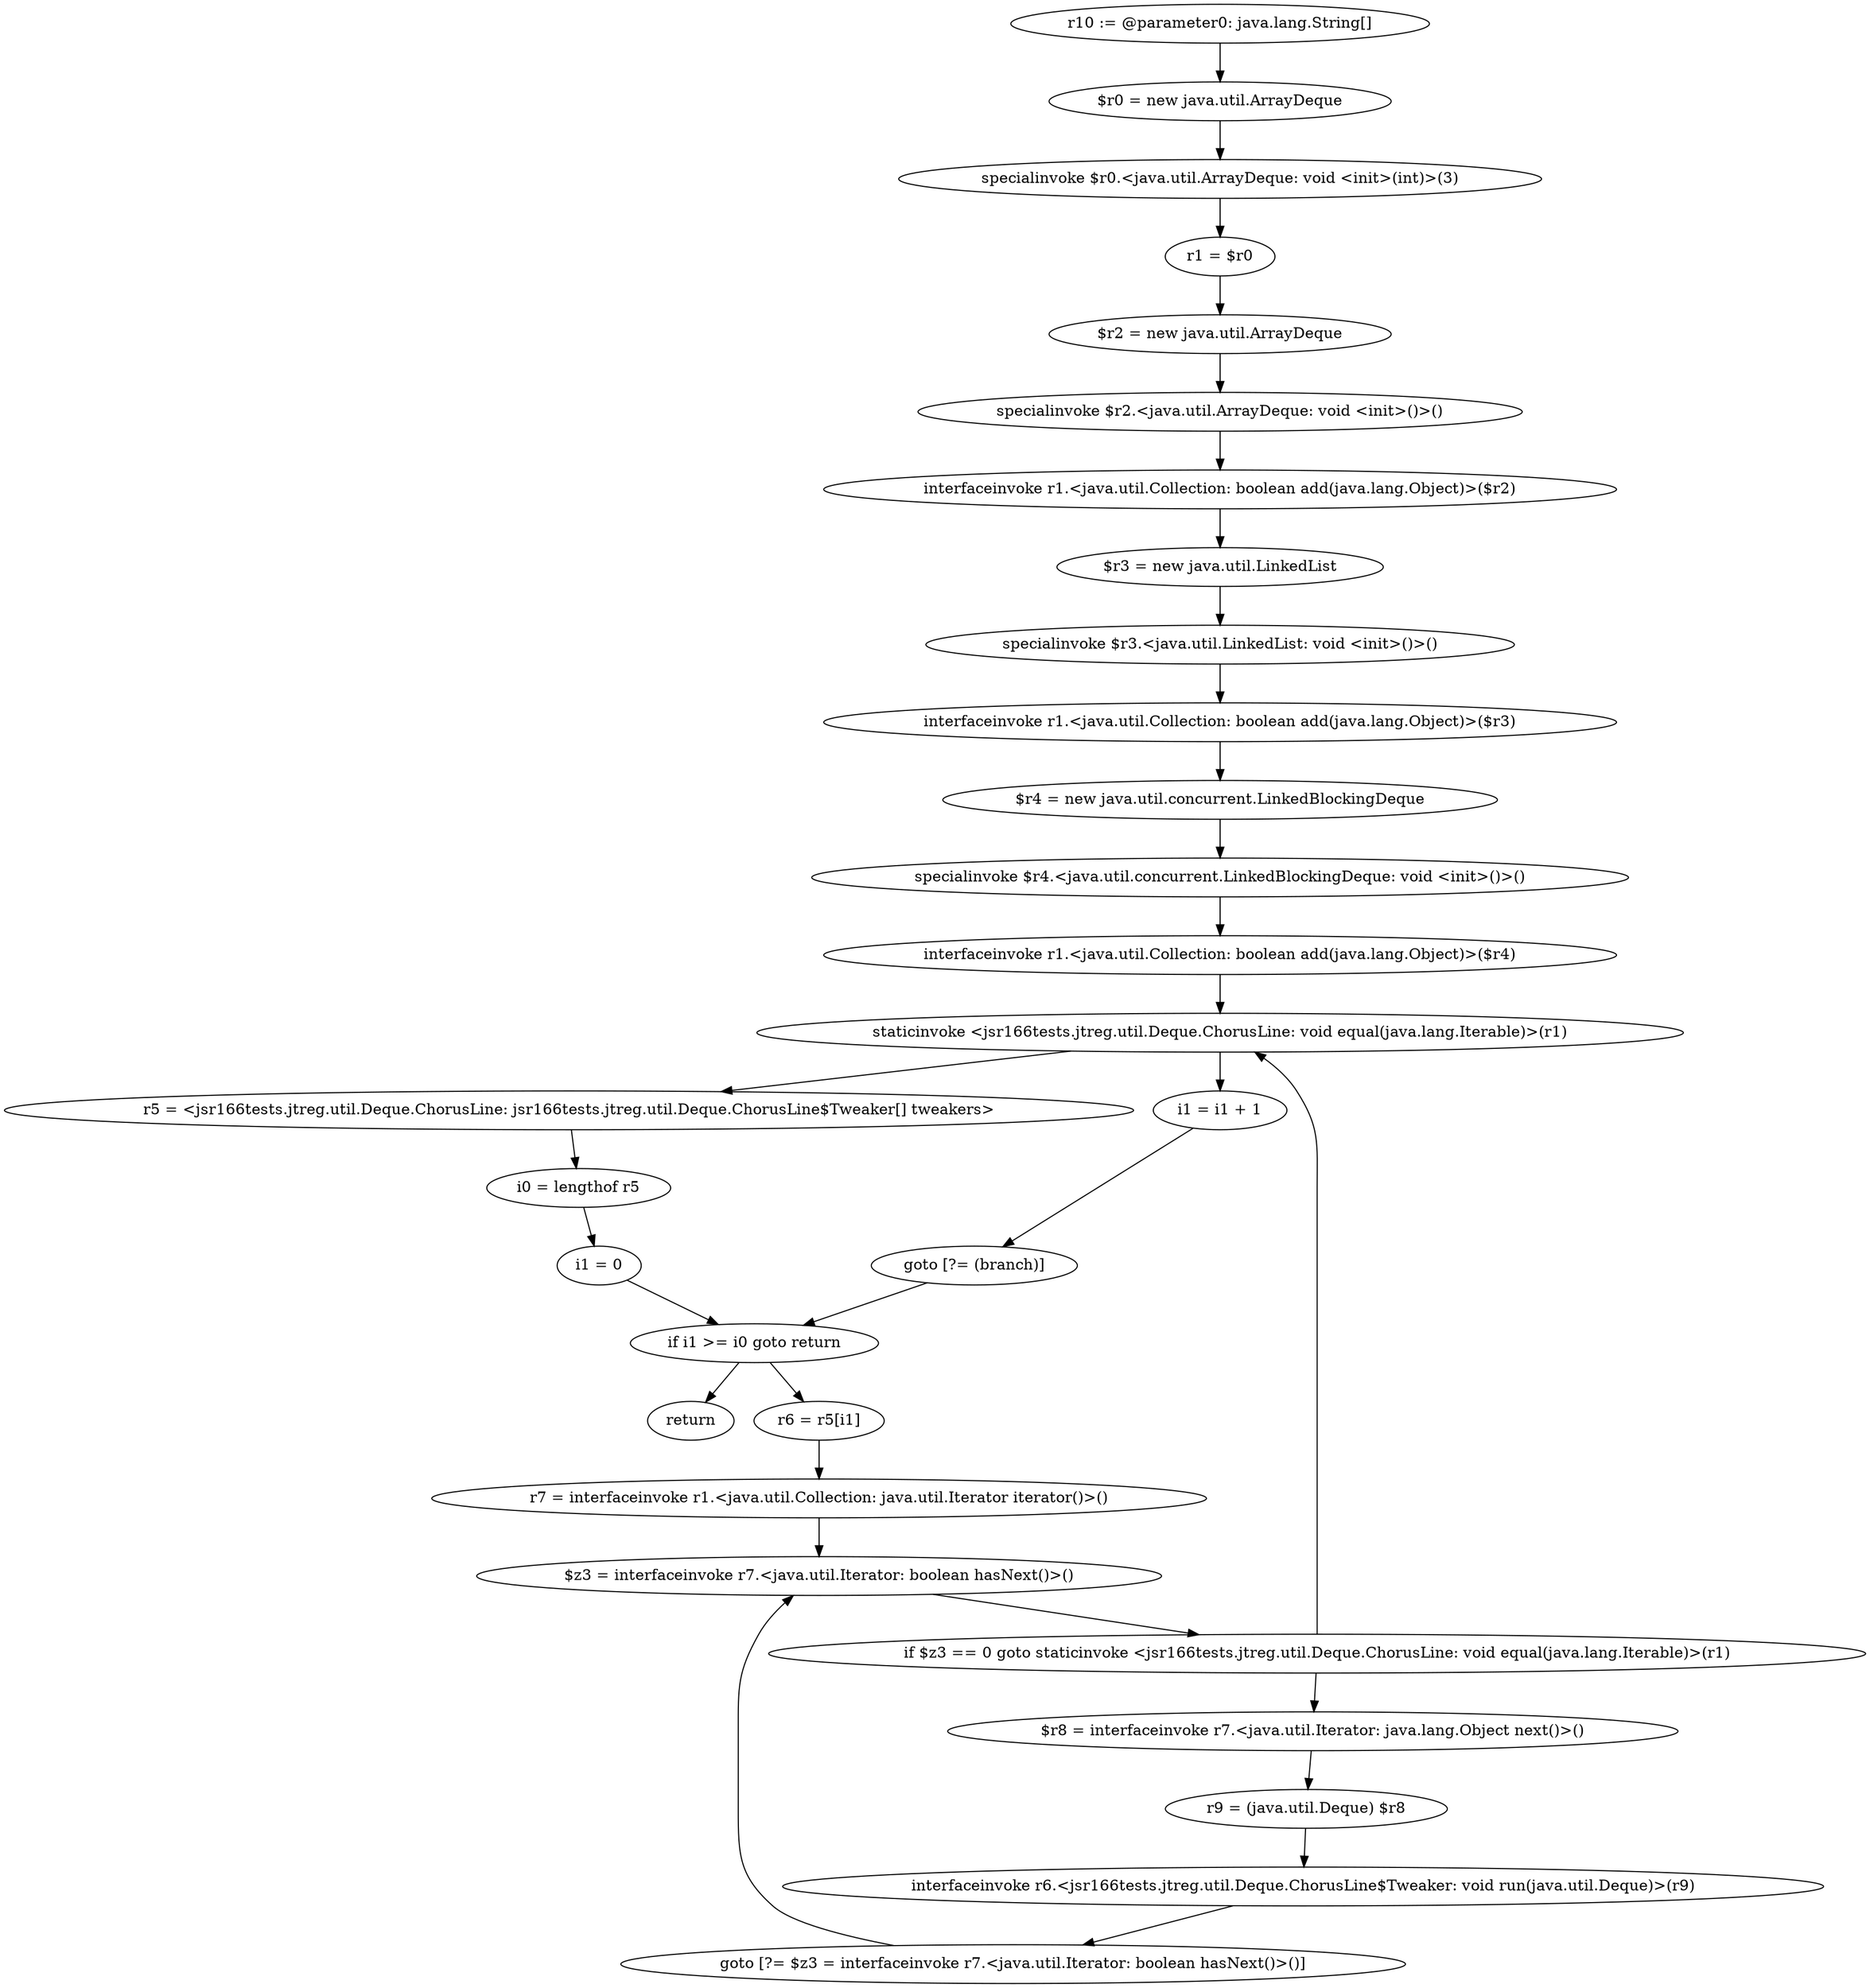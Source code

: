 digraph "unitGraph" {
    "r10 := @parameter0: java.lang.String[]"
    "$r0 = new java.util.ArrayDeque"
    "specialinvoke $r0.<java.util.ArrayDeque: void <init>(int)>(3)"
    "r1 = $r0"
    "$r2 = new java.util.ArrayDeque"
    "specialinvoke $r2.<java.util.ArrayDeque: void <init>()>()"
    "interfaceinvoke r1.<java.util.Collection: boolean add(java.lang.Object)>($r2)"
    "$r3 = new java.util.LinkedList"
    "specialinvoke $r3.<java.util.LinkedList: void <init>()>()"
    "interfaceinvoke r1.<java.util.Collection: boolean add(java.lang.Object)>($r3)"
    "$r4 = new java.util.concurrent.LinkedBlockingDeque"
    "specialinvoke $r4.<java.util.concurrent.LinkedBlockingDeque: void <init>()>()"
    "interfaceinvoke r1.<java.util.Collection: boolean add(java.lang.Object)>($r4)"
    "staticinvoke <jsr166tests.jtreg.util.Deque.ChorusLine: void equal(java.lang.Iterable)>(r1)"
    "r5 = <jsr166tests.jtreg.util.Deque.ChorusLine: jsr166tests.jtreg.util.Deque.ChorusLine$Tweaker[] tweakers>"
    "i0 = lengthof r5"
    "i1 = 0"
    "if i1 >= i0 goto return"
    "r6 = r5[i1]"
    "r7 = interfaceinvoke r1.<java.util.Collection: java.util.Iterator iterator()>()"
    "$z3 = interfaceinvoke r7.<java.util.Iterator: boolean hasNext()>()"
    "if $z3 == 0 goto staticinvoke <jsr166tests.jtreg.util.Deque.ChorusLine: void equal(java.lang.Iterable)>(r1)"
    "$r8 = interfaceinvoke r7.<java.util.Iterator: java.lang.Object next()>()"
    "r9 = (java.util.Deque) $r8"
    "interfaceinvoke r6.<jsr166tests.jtreg.util.Deque.ChorusLine$Tweaker: void run(java.util.Deque)>(r9)"
    "goto [?= $z3 = interfaceinvoke r7.<java.util.Iterator: boolean hasNext()>()]"
    "i1 = i1 + 1"
    "goto [?= (branch)]"
    "return"
    "r10 := @parameter0: java.lang.String[]"->"$r0 = new java.util.ArrayDeque";
    "$r0 = new java.util.ArrayDeque"->"specialinvoke $r0.<java.util.ArrayDeque: void <init>(int)>(3)";
    "specialinvoke $r0.<java.util.ArrayDeque: void <init>(int)>(3)"->"r1 = $r0";
    "r1 = $r0"->"$r2 = new java.util.ArrayDeque";
    "$r2 = new java.util.ArrayDeque"->"specialinvoke $r2.<java.util.ArrayDeque: void <init>()>()";
    "specialinvoke $r2.<java.util.ArrayDeque: void <init>()>()"->"interfaceinvoke r1.<java.util.Collection: boolean add(java.lang.Object)>($r2)";
    "interfaceinvoke r1.<java.util.Collection: boolean add(java.lang.Object)>($r2)"->"$r3 = new java.util.LinkedList";
    "$r3 = new java.util.LinkedList"->"specialinvoke $r3.<java.util.LinkedList: void <init>()>()";
    "specialinvoke $r3.<java.util.LinkedList: void <init>()>()"->"interfaceinvoke r1.<java.util.Collection: boolean add(java.lang.Object)>($r3)";
    "interfaceinvoke r1.<java.util.Collection: boolean add(java.lang.Object)>($r3)"->"$r4 = new java.util.concurrent.LinkedBlockingDeque";
    "$r4 = new java.util.concurrent.LinkedBlockingDeque"->"specialinvoke $r4.<java.util.concurrent.LinkedBlockingDeque: void <init>()>()";
    "specialinvoke $r4.<java.util.concurrent.LinkedBlockingDeque: void <init>()>()"->"interfaceinvoke r1.<java.util.Collection: boolean add(java.lang.Object)>($r4)";
    "interfaceinvoke r1.<java.util.Collection: boolean add(java.lang.Object)>($r4)"->"staticinvoke <jsr166tests.jtreg.util.Deque.ChorusLine: void equal(java.lang.Iterable)>(r1)";
    "staticinvoke <jsr166tests.jtreg.util.Deque.ChorusLine: void equal(java.lang.Iterable)>(r1)"->"r5 = <jsr166tests.jtreg.util.Deque.ChorusLine: jsr166tests.jtreg.util.Deque.ChorusLine$Tweaker[] tweakers>";
    "r5 = <jsr166tests.jtreg.util.Deque.ChorusLine: jsr166tests.jtreg.util.Deque.ChorusLine$Tweaker[] tweakers>"->"i0 = lengthof r5";
    "i0 = lengthof r5"->"i1 = 0";
    "i1 = 0"->"if i1 >= i0 goto return";
    "if i1 >= i0 goto return"->"r6 = r5[i1]";
    "if i1 >= i0 goto return"->"return";
    "r6 = r5[i1]"->"r7 = interfaceinvoke r1.<java.util.Collection: java.util.Iterator iterator()>()";
    "r7 = interfaceinvoke r1.<java.util.Collection: java.util.Iterator iterator()>()"->"$z3 = interfaceinvoke r7.<java.util.Iterator: boolean hasNext()>()";
    "$z3 = interfaceinvoke r7.<java.util.Iterator: boolean hasNext()>()"->"if $z3 == 0 goto staticinvoke <jsr166tests.jtreg.util.Deque.ChorusLine: void equal(java.lang.Iterable)>(r1)";
    "if $z3 == 0 goto staticinvoke <jsr166tests.jtreg.util.Deque.ChorusLine: void equal(java.lang.Iterable)>(r1)"->"$r8 = interfaceinvoke r7.<java.util.Iterator: java.lang.Object next()>()";
    "if $z3 == 0 goto staticinvoke <jsr166tests.jtreg.util.Deque.ChorusLine: void equal(java.lang.Iterable)>(r1)"->"staticinvoke <jsr166tests.jtreg.util.Deque.ChorusLine: void equal(java.lang.Iterable)>(r1)";
    "$r8 = interfaceinvoke r7.<java.util.Iterator: java.lang.Object next()>()"->"r9 = (java.util.Deque) $r8";
    "r9 = (java.util.Deque) $r8"->"interfaceinvoke r6.<jsr166tests.jtreg.util.Deque.ChorusLine$Tweaker: void run(java.util.Deque)>(r9)";
    "interfaceinvoke r6.<jsr166tests.jtreg.util.Deque.ChorusLine$Tweaker: void run(java.util.Deque)>(r9)"->"goto [?= $z3 = interfaceinvoke r7.<java.util.Iterator: boolean hasNext()>()]";
    "goto [?= $z3 = interfaceinvoke r7.<java.util.Iterator: boolean hasNext()>()]"->"$z3 = interfaceinvoke r7.<java.util.Iterator: boolean hasNext()>()";
    "staticinvoke <jsr166tests.jtreg.util.Deque.ChorusLine: void equal(java.lang.Iterable)>(r1)"->"i1 = i1 + 1";
    "i1 = i1 + 1"->"goto [?= (branch)]";
    "goto [?= (branch)]"->"if i1 >= i0 goto return";
}
